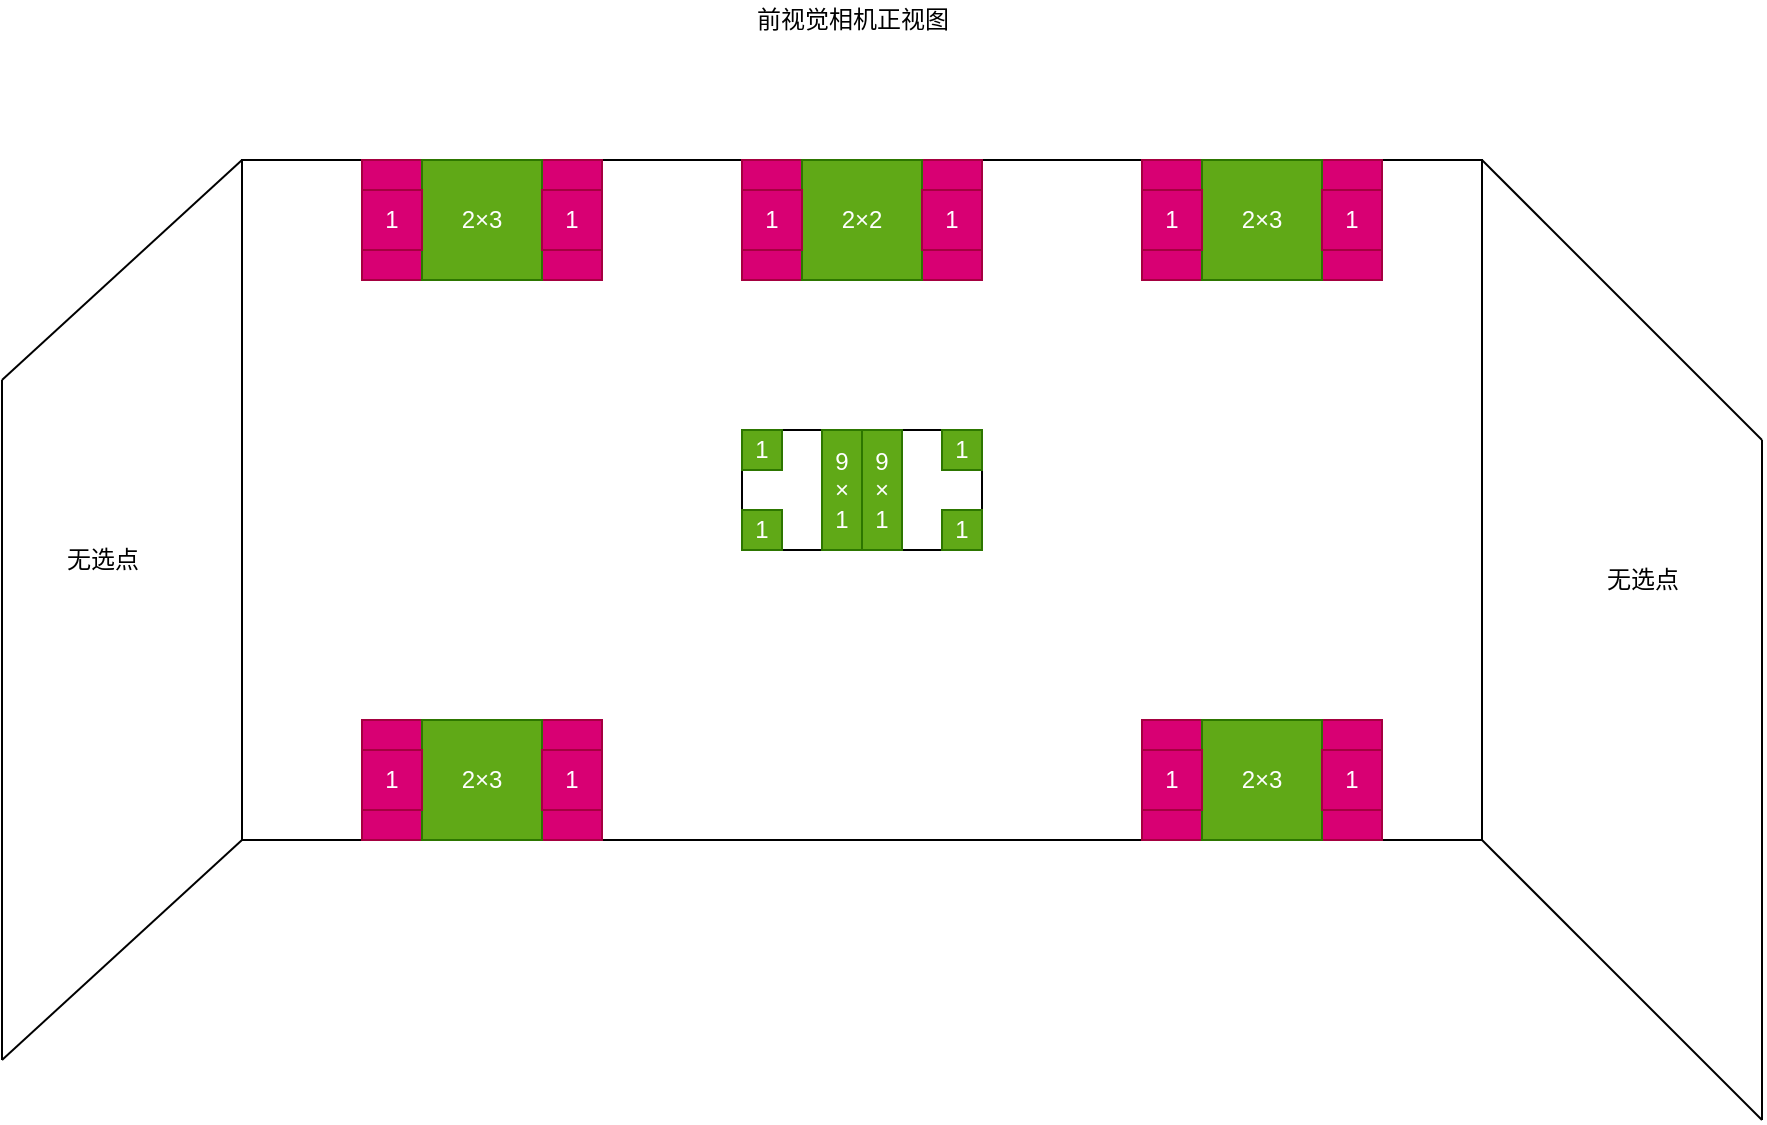 <mxfile version="13.10.4" type="github">
  <diagram id="rmJ-V9XCcDl1ALRttNvQ" name="Page-1">
    <mxGraphModel dx="2893" dy="1046" grid="1" gridSize="10" guides="1" tooltips="1" connect="1" arrows="1" fold="1" page="1" pageScale="1" pageWidth="827" pageHeight="1169" math="0" shadow="0">
      <root>
        <mxCell id="0" />
        <mxCell id="1" parent="0" />
        <mxCell id="ryLXldEkGT0z4X6GuvWk-41" value="" style="rounded=0;whiteSpace=wrap;html=1;" vertex="1" parent="1">
          <mxGeometry x="325" y="150" width="120" height="60" as="geometry" />
        </mxCell>
        <mxCell id="ryLXldEkGT0z4X6GuvWk-8" value="" style="rounded=0;whiteSpace=wrap;html=1;" vertex="1" parent="1">
          <mxGeometry x="80" y="150" width="620" height="340" as="geometry" />
        </mxCell>
        <mxCell id="ryLXldEkGT0z4X6GuvWk-9" value="" style="rounded=0;whiteSpace=wrap;html=1;fillColor=#d80073;strokeColor=#A50040;fontColor=#ffffff;" vertex="1" parent="1">
          <mxGeometry x="140" y="150" width="120" height="60" as="geometry" />
        </mxCell>
        <mxCell id="ryLXldEkGT0z4X6GuvWk-10" value="" style="rounded=0;whiteSpace=wrap;html=1;fillColor=#d80073;strokeColor=#A50040;fontColor=#ffffff;" vertex="1" parent="1">
          <mxGeometry x="530" y="150" width="120" height="60" as="geometry" />
        </mxCell>
        <mxCell id="ryLXldEkGT0z4X6GuvWk-11" value="2×2" style="rounded=0;whiteSpace=wrap;html=1;fillColor=#ffe6cc;strokeColor=#d79b00;" vertex="1" parent="1">
          <mxGeometry x="350" y="150" width="70" height="60" as="geometry" />
        </mxCell>
        <mxCell id="ryLXldEkGT0z4X6GuvWk-13" value="2×3" style="rounded=0;whiteSpace=wrap;html=1;fillColor=#60a917;strokeColor=#2D7600;fontColor=#ffffff;" vertex="1" parent="1">
          <mxGeometry x="170" y="150" width="60" height="60" as="geometry" />
        </mxCell>
        <mxCell id="ryLXldEkGT0z4X6GuvWk-16" value="&lt;span&gt;2×3&lt;/span&gt;" style="rounded=0;whiteSpace=wrap;html=1;fillColor=#60a917;strokeColor=#2D7600;fontColor=#ffffff;" vertex="1" parent="1">
          <mxGeometry x="560" y="150" width="60" height="60" as="geometry" />
        </mxCell>
        <mxCell id="ryLXldEkGT0z4X6GuvWk-17" value="" style="rounded=0;whiteSpace=wrap;html=1;fillColor=#d80073;strokeColor=#A50040;fontColor=#ffffff;" vertex="1" parent="1">
          <mxGeometry x="140" y="430" width="120" height="60" as="geometry" />
        </mxCell>
        <mxCell id="ryLXldEkGT0z4X6GuvWk-18" value="2×3" style="rounded=0;whiteSpace=wrap;html=1;fillColor=#60a917;strokeColor=#2D7600;fontColor=#ffffff;" vertex="1" parent="1">
          <mxGeometry x="170" y="430" width="60" height="60" as="geometry" />
        </mxCell>
        <mxCell id="ryLXldEkGT0z4X6GuvWk-19" value="" style="rounded=0;whiteSpace=wrap;html=1;fillColor=#d80073;strokeColor=#A50040;fontColor=#ffffff;" vertex="1" parent="1">
          <mxGeometry x="530" y="430" width="120" height="60" as="geometry" />
        </mxCell>
        <mxCell id="ryLXldEkGT0z4X6GuvWk-20" value="2×3" style="rounded=0;whiteSpace=wrap;html=1;fillColor=#60a917;strokeColor=#2D7600;fontColor=#ffffff;" vertex="1" parent="1">
          <mxGeometry x="560" y="430" width="60" height="60" as="geometry" />
        </mxCell>
        <mxCell id="ryLXldEkGT0z4X6GuvWk-21" value="" style="whiteSpace=wrap;html=1;aspect=fixed;" vertex="1" parent="1">
          <mxGeometry x="330" y="285" width="60" height="60" as="geometry" />
        </mxCell>
        <mxCell id="ryLXldEkGT0z4X6GuvWk-23" value="" style="whiteSpace=wrap;html=1;aspect=fixed;" vertex="1" parent="1">
          <mxGeometry x="390" y="285" width="60" height="60" as="geometry" />
        </mxCell>
        <mxCell id="ryLXldEkGT0z4X6GuvWk-25" value="&lt;span&gt;9&lt;/span&gt;&lt;br&gt;&lt;span&gt;×&lt;/span&gt;&lt;br&gt;&lt;span&gt;1&lt;/span&gt;" style="rounded=0;whiteSpace=wrap;html=1;fillColor=#60a917;strokeColor=#2D7600;fontColor=#ffffff;" vertex="1" parent="1">
          <mxGeometry x="390" y="285" width="20" height="60" as="geometry" />
        </mxCell>
        <mxCell id="ryLXldEkGT0z4X6GuvWk-26" value="9&lt;br&gt;×&lt;br&gt;1" style="rounded=0;whiteSpace=wrap;html=1;fillColor=#60a917;strokeColor=#2D7600;fontColor=#ffffff;" vertex="1" parent="1">
          <mxGeometry x="370" y="285" width="20" height="60" as="geometry" />
        </mxCell>
        <mxCell id="ryLXldEkGT0z4X6GuvWk-27" value="1" style="whiteSpace=wrap;html=1;aspect=fixed;fillColor=#60a917;strokeColor=#2D7600;fontColor=#ffffff;" vertex="1" parent="1">
          <mxGeometry x="430" y="285" width="20" height="20" as="geometry" />
        </mxCell>
        <mxCell id="ryLXldEkGT0z4X6GuvWk-29" value="1" style="whiteSpace=wrap;html=1;aspect=fixed;fillColor=#60a917;strokeColor=#2D7600;fontColor=#ffffff;" vertex="1" parent="1">
          <mxGeometry x="430" y="325" width="20" height="20" as="geometry" />
        </mxCell>
        <mxCell id="ryLXldEkGT0z4X6GuvWk-30" value="1" style="whiteSpace=wrap;html=1;aspect=fixed;fillColor=#60a917;strokeColor=#2D7600;fontColor=#ffffff;" vertex="1" parent="1">
          <mxGeometry x="330" y="325" width="20" height="20" as="geometry" />
        </mxCell>
        <mxCell id="ryLXldEkGT0z4X6GuvWk-31" value="1" style="whiteSpace=wrap;html=1;aspect=fixed;fillColor=#60a917;strokeColor=#2D7600;fontColor=#ffffff;" vertex="1" parent="1">
          <mxGeometry x="330" y="285" width="20" height="20" as="geometry" />
        </mxCell>
        <mxCell id="ryLXldEkGT0z4X6GuvWk-34" value="" style="endArrow=none;html=1;" edge="1" parent="1">
          <mxGeometry width="50" height="50" relative="1" as="geometry">
            <mxPoint x="-40" y="260" as="sourcePoint" />
            <mxPoint x="80" y="150" as="targetPoint" />
          </mxGeometry>
        </mxCell>
        <mxCell id="ryLXldEkGT0z4X6GuvWk-35" value="" style="endArrow=none;html=1;" edge="1" parent="1">
          <mxGeometry width="50" height="50" relative="1" as="geometry">
            <mxPoint x="-40" y="600" as="sourcePoint" />
            <mxPoint x="80" y="490" as="targetPoint" />
          </mxGeometry>
        </mxCell>
        <mxCell id="ryLXldEkGT0z4X6GuvWk-36" value="" style="endArrow=none;html=1;" edge="1" parent="1">
          <mxGeometry width="50" height="50" relative="1" as="geometry">
            <mxPoint x="700" y="150" as="sourcePoint" />
            <mxPoint x="840" y="290" as="targetPoint" />
          </mxGeometry>
        </mxCell>
        <mxCell id="ryLXldEkGT0z4X6GuvWk-37" value="" style="endArrow=none;html=1;" edge="1" parent="1">
          <mxGeometry width="50" height="50" relative="1" as="geometry">
            <mxPoint x="700" y="490" as="sourcePoint" />
            <mxPoint x="840" y="630" as="targetPoint" />
          </mxGeometry>
        </mxCell>
        <mxCell id="ryLXldEkGT0z4X6GuvWk-39" value="" style="endArrow=none;html=1;" edge="1" parent="1">
          <mxGeometry width="50" height="50" relative="1" as="geometry">
            <mxPoint x="-40" y="600" as="sourcePoint" />
            <mxPoint x="-40" y="260" as="targetPoint" />
          </mxGeometry>
        </mxCell>
        <mxCell id="ryLXldEkGT0z4X6GuvWk-40" value="" style="endArrow=none;html=1;" edge="1" parent="1">
          <mxGeometry width="50" height="50" relative="1" as="geometry">
            <mxPoint x="840" y="630" as="sourcePoint" />
            <mxPoint x="840" y="290" as="targetPoint" />
          </mxGeometry>
        </mxCell>
        <mxCell id="ryLXldEkGT0z4X6GuvWk-44" value="" style="rounded=0;whiteSpace=wrap;html=1;fillColor=#d80073;strokeColor=#A50040;fontColor=#ffffff;" vertex="1" parent="1">
          <mxGeometry x="330" y="150" width="120" height="60" as="geometry" />
        </mxCell>
        <mxCell id="ryLXldEkGT0z4X6GuvWk-45" value="2×2" style="rounded=0;whiteSpace=wrap;html=1;fillColor=#60a917;strokeColor=#2D7600;fontColor=#ffffff;" vertex="1" parent="1">
          <mxGeometry x="360" y="150" width="60" height="60" as="geometry" />
        </mxCell>
        <mxCell id="ryLXldEkGT0z4X6GuvWk-46" value="1" style="whiteSpace=wrap;html=1;aspect=fixed;fillColor=#d80073;strokeColor=#A50040;fontColor=#ffffff;" vertex="1" parent="1">
          <mxGeometry x="140" y="165" width="30" height="30" as="geometry" />
        </mxCell>
        <mxCell id="ryLXldEkGT0z4X6GuvWk-47" value="1" style="whiteSpace=wrap;html=1;aspect=fixed;fillColor=#d80073;strokeColor=#A50040;fontColor=#ffffff;" vertex="1" parent="1">
          <mxGeometry x="230" y="165" width="30" height="30" as="geometry" />
        </mxCell>
        <mxCell id="ryLXldEkGT0z4X6GuvWk-48" value="1" style="whiteSpace=wrap;html=1;aspect=fixed;fillColor=#d80073;strokeColor=#A50040;fontColor=#ffffff;" vertex="1" parent="1">
          <mxGeometry x="330" y="165" width="30" height="30" as="geometry" />
        </mxCell>
        <mxCell id="ryLXldEkGT0z4X6GuvWk-49" value="1" style="whiteSpace=wrap;html=1;aspect=fixed;fillColor=#d80073;strokeColor=#A50040;fontColor=#ffffff;" vertex="1" parent="1">
          <mxGeometry x="420" y="165" width="30" height="30" as="geometry" />
        </mxCell>
        <mxCell id="ryLXldEkGT0z4X6GuvWk-50" value="1" style="whiteSpace=wrap;html=1;aspect=fixed;fillColor=#d80073;strokeColor=#A50040;fontColor=#ffffff;" vertex="1" parent="1">
          <mxGeometry x="530" y="165" width="30" height="30" as="geometry" />
        </mxCell>
        <mxCell id="ryLXldEkGT0z4X6GuvWk-51" value="1" style="whiteSpace=wrap;html=1;aspect=fixed;fillColor=#d80073;strokeColor=#A50040;fontColor=#ffffff;" vertex="1" parent="1">
          <mxGeometry x="620" y="165" width="30" height="30" as="geometry" />
        </mxCell>
        <mxCell id="ryLXldEkGT0z4X6GuvWk-52" value="1" style="whiteSpace=wrap;html=1;aspect=fixed;fillColor=#d80073;strokeColor=#A50040;fontColor=#ffffff;" vertex="1" parent="1">
          <mxGeometry x="140" y="445" width="30" height="30" as="geometry" />
        </mxCell>
        <mxCell id="ryLXldEkGT0z4X6GuvWk-53" value="1" style="whiteSpace=wrap;html=1;aspect=fixed;fillColor=#d80073;strokeColor=#A50040;fontColor=#ffffff;" vertex="1" parent="1">
          <mxGeometry x="230" y="445" width="30" height="30" as="geometry" />
        </mxCell>
        <mxCell id="ryLXldEkGT0z4X6GuvWk-54" value="1" style="whiteSpace=wrap;html=1;aspect=fixed;fillColor=#d80073;strokeColor=#A50040;fontColor=#ffffff;" vertex="1" parent="1">
          <mxGeometry x="530" y="445" width="30" height="30" as="geometry" />
        </mxCell>
        <mxCell id="ryLXldEkGT0z4X6GuvWk-55" value="1" style="whiteSpace=wrap;html=1;aspect=fixed;fillColor=#d80073;strokeColor=#A50040;fontColor=#ffffff;" vertex="1" parent="1">
          <mxGeometry x="620" y="445" width="30" height="30" as="geometry" />
        </mxCell>
        <mxCell id="ryLXldEkGT0z4X6GuvWk-56" value="无选点" style="text;html=1;align=center;verticalAlign=middle;resizable=0;points=[];autosize=1;" vertex="1" parent="1">
          <mxGeometry x="755" y="350" width="50" height="20" as="geometry" />
        </mxCell>
        <mxCell id="ryLXldEkGT0z4X6GuvWk-57" value="无选点" style="text;html=1;align=center;verticalAlign=middle;resizable=0;points=[];autosize=1;" vertex="1" parent="1">
          <mxGeometry x="-15" y="340" width="50" height="20" as="geometry" />
        </mxCell>
        <mxCell id="ryLXldEkGT0z4X6GuvWk-59" value="前视觉相机正视图" style="text;html=1;align=center;verticalAlign=middle;resizable=0;points=[];autosize=1;" vertex="1" parent="1">
          <mxGeometry x="330" y="70" width="110" height="20" as="geometry" />
        </mxCell>
      </root>
    </mxGraphModel>
  </diagram>
</mxfile>
